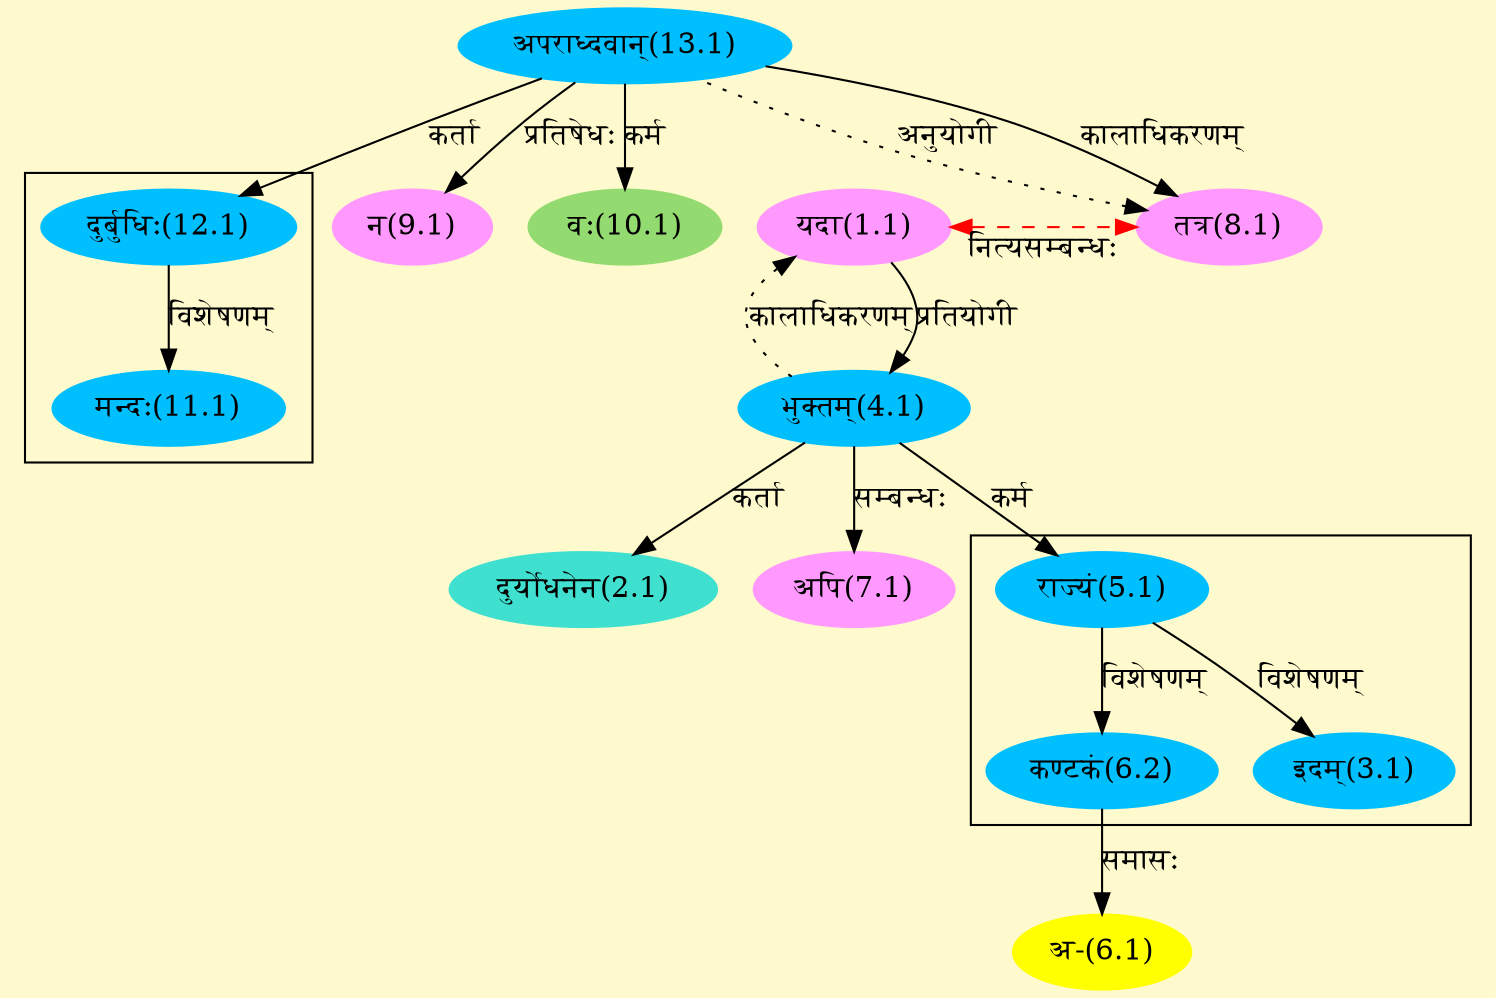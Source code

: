 digraph G{
rankdir=BT;
 compound=true;
 bgcolor="lemonchiffon1";

subgraph cluster_1{
Node3_1 [style=filled, color="#00BFFF" label = "इदम्(3.1)"]
Node5_1 [style=filled, color="#00BFFF" label = "राज्यं(5.1)"]
Node6_2 [style=filled, color="#00BFFF" label = "कण्टकं(6.2)"]

}

subgraph cluster_2{
Node11_1 [style=filled, color="#00BFFF" label = "मन्दः(11.1)"]
Node12_1 [style=filled, color="#00BFFF" label = "दुर्बुधिः(12.1)"]

}
Node1_1 [style=filled, color="#FF99FF" label = "यदा(1.1)"]
Node8_1 [style=filled, color="#FF99FF" label = "तत्र(8.1)"]
Node4_1 [style=filled, color="#00BFFF" label = "भुक्तम्(4.1)"]
Node2_1 [style=filled, color="#40E0D0" label = "दुर्योधनेन(2.1)"]
Node [style=filled, color="" label = "()"]
Node5_1 [style=filled, color="#00BFFF" label = "राज्यं(5.1)"]
Node6_1 [style=filled, color="#FFFF00" label = "अ-(6.1)"]
Node6_2 [style=filled, color="#00BFFF" label = "कण्टकं(6.2)"]
Node7_1 [style=filled, color="#FF99FF" label = "अपि(7.1)"]
Node13_1 [style=filled, color="#00BFFF" label = "अपराध्दवान्(13.1)"]
Node9_1 [style=filled, color="#FF99FF" label = "न(9.1)"]
Node10_1 [style=filled, color="#93DB70" label = "वः(10.1)"]
Node12_1 [style=filled, color="#00BFFF" label = "दुर्बुधिः(12.1)"]
{rank = same; Node1_1; Node8_1;}
/* Start of Relations section */

Node1_1 -> Node8_1 [ style=dashed color="red" label="नित्यसम्बन्धः"  dir="both" ]
Node1_1 -> Node4_1 [ style=dotted label="कालाधिकरणम्"  dir="back" ]
Node2_1 -> Node4_1 [  label="कर्ता"  dir="back" ]
Node3_1 -> Node5_1 [  label="विशेषणम्"  dir="back" ]
Node4_1 -> Node1_1 [  label="प्रतियोगी"  dir="back" ]
Node5_1 -> Node4_1 [  label="कर्म"  dir="back" ]
Node6_1 -> Node6_2 [  label="समासः"  dir="back" ]
Node6_2 -> Node5_1 [  label="विशेषणम्"  dir="back" ]
Node7_1 -> Node4_1 [  label="सम्बन्धः"  dir="back" ]
Node8_1 -> Node13_1 [  label="कालाधिकरणम्"  dir="back" ]
Node8_1 -> Node13_1 [ style=dotted label="अनुयोगी"  dir="back" ]
Node9_1 -> Node13_1 [  label="प्रतिषेधः"  dir="back" ]
Node10_1 -> Node13_1 [  label="कर्म"  dir="back" ]
Node11_1 -> Node12_1 [  label="विशेषणम्"  dir="back" ]
Node12_1 -> Node13_1 [  label="कर्ता"  dir="back" ]
}

